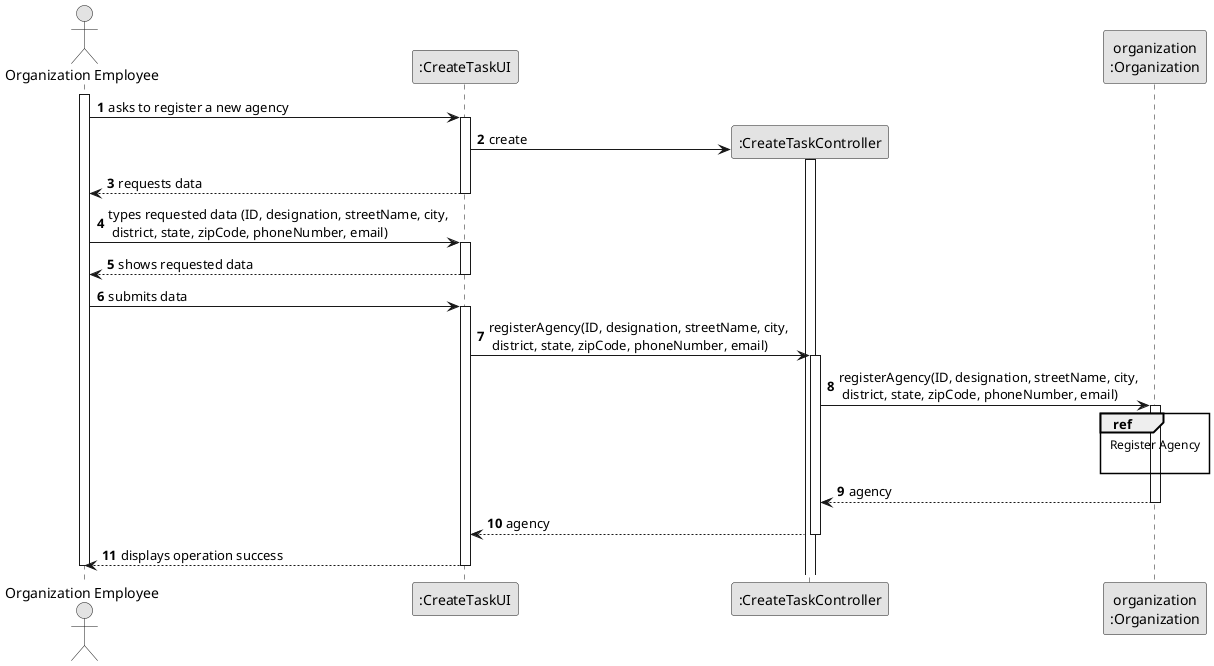 @startuml
skinparam monochrome true
skinparam packageStyle rectangle
skinparam shadowing false

autonumber

'hide footbox
actor "Organization Employee" as ADM
participant ":CreateTaskUI" as UI
participant ":CreateTaskController" as CTRL
participant "organization\n:Organization" as ORG

activate ADM

    ADM -> UI : asks to register a new agency

    activate UI

        UI -> CTRL** : create

        activate CTRL



        UI --> ADM : requests data
    deactivate UI

    ADM -> UI : types requested data (ID, designation, streetName, city,\n district, state, zipCode, phoneNumber, email)
    activate UI

        UI --> ADM : shows requested data
    deactivate UI

    ADM -> UI : submits data
    activate UI

        UI -> CTRL : registerAgency(ID, designation, streetName, city,\n district, state, zipCode, phoneNumber, email)
        activate CTRL


            CTRL -> ORG: registerAgency(ID, designation, streetName, city,\n district, state, zipCode, phoneNumber, email)
            activate ORG

                ref over ORG
                    Register Agency

                end

                ORG --> CTRL : agency
            deactivate ORG


            CTRL --> UI: agency
            deactivate CTRL
            UI --> ADM: displays operation success
    deactivate UI

deactivate ADM

@enduml